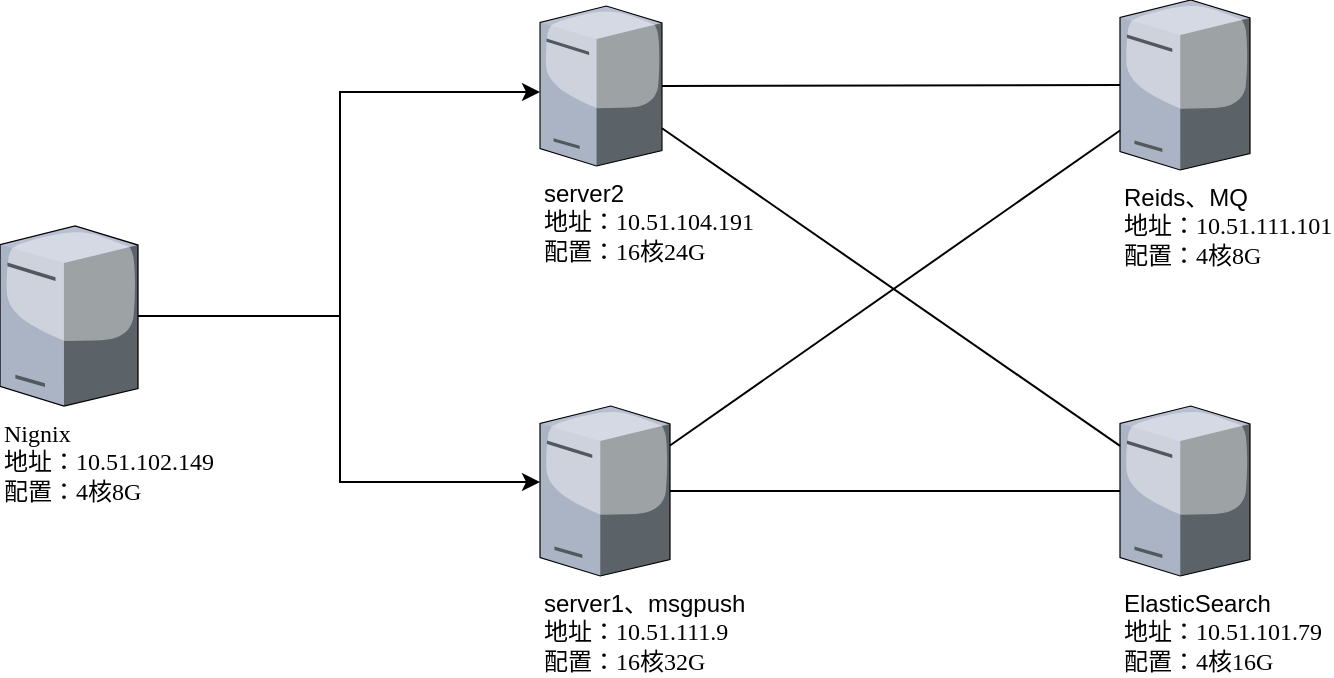 <mxfile version="12.3.6" type="github" pages="2">
  <diagram name="Page-1" id="822b0af5-4adb-64df-f703-e8dfc1f81529">
    <mxGraphModel dx="1408" dy="780" grid="1" gridSize="10" guides="1" tooltips="1" connect="1" arrows="1" fold="1" page="1" pageScale="1" pageWidth="1100" pageHeight="850" background="#ffffff" math="0" shadow="0">
      <root>
        <mxCell id="0"/>
        <mxCell id="1" parent="0"/>
        <mxCell id="YebDAhcAzua6jeqCLET5-9" style="edgeStyle=orthogonalEdgeStyle;rounded=0;orthogonalLoop=1;jettySize=auto;html=1;" parent="1" source="7d933b09d9755ecc-9" target="YebDAhcAzua6jeqCLET5-1" edge="1">
          <mxGeometry relative="1" as="geometry">
            <mxPoint x="270" y="150" as="targetPoint"/>
            <Array as="points">
              <mxPoint x="290" y="325"/>
              <mxPoint x="290" y="213"/>
            </Array>
          </mxGeometry>
        </mxCell>
        <mxCell id="YebDAhcAzua6jeqCLET5-10" style="edgeStyle=orthogonalEdgeStyle;rounded=0;orthogonalLoop=1;jettySize=auto;html=1;" parent="1" source="7d933b09d9755ecc-9" target="YebDAhcAzua6jeqCLET5-2" edge="1">
          <mxGeometry relative="1" as="geometry">
            <Array as="points">
              <mxPoint x="290" y="325"/>
              <mxPoint x="290" y="408"/>
            </Array>
          </mxGeometry>
        </mxCell>
        <mxCell id="7d933b09d9755ecc-9" value="Nignix&lt;br&gt;地址：10.51.102.149&lt;br&gt;配置：4核8G" style="verticalLabelPosition=bottom;aspect=fixed;html=1;verticalAlign=top;strokeColor=none;shape=mxgraph.citrix.tower_server;rounded=0;shadow=0;comic=0;fontFamily=Verdana;align=left;" parent="1" vertex="1">
          <mxGeometry x="120" y="280" width="69" height="90" as="geometry"/>
        </mxCell>
        <mxCell id="YebDAhcAzua6jeqCLET5-1" value="server2&lt;br&gt;&lt;span style=&quot;font-family: &amp;#34;verdana&amp;#34;&quot;&gt;地址：&lt;/span&gt;&lt;font face=&quot;verdana&quot;&gt;10.51.104.191&lt;/font&gt;&lt;br style=&quot;font-family: &amp;#34;verdana&amp;#34;&quot;&gt;&lt;span style=&quot;font-family: &amp;#34;verdana&amp;#34;&quot;&gt;配置：16核24G&lt;/span&gt;" style="verticalLabelPosition=bottom;aspect=fixed;html=1;verticalAlign=top;strokeColor=none;align=left;outlineConnect=0;shape=mxgraph.citrix.license_server;" parent="1" vertex="1">
          <mxGeometry x="390" y="170" width="61" height="80" as="geometry"/>
        </mxCell>
        <mxCell id="YebDAhcAzua6jeqCLET5-2" value="server1、msgpush&lt;br&gt;&lt;span style=&quot;font-family: &amp;#34;verdana&amp;#34;&quot;&gt;地址：&lt;/span&gt;&lt;font face=&quot;verdana&quot;&gt;10.51.111.9&lt;/font&gt;&lt;br style=&quot;font-family: &amp;#34;verdana&amp;#34;&quot;&gt;&lt;span style=&quot;font-family: &amp;#34;verdana&amp;#34;&quot;&gt;配置：16核32G&lt;/span&gt;" style="verticalLabelPosition=bottom;aspect=fixed;html=1;verticalAlign=top;strokeColor=none;align=left;outlineConnect=0;shape=mxgraph.citrix.license_server;" parent="1" vertex="1">
          <mxGeometry x="390" y="370" width="65" height="85" as="geometry"/>
        </mxCell>
        <mxCell id="YebDAhcAzua6jeqCLET5-11" value="Reids、MQ&lt;br&gt;&lt;span style=&quot;font-family: &amp;#34;verdana&amp;#34;&quot;&gt;地址：&lt;/span&gt;&lt;font face=&quot;verdana&quot;&gt;10.51.111.101&lt;/font&gt;&lt;br style=&quot;font-family: &amp;#34;verdana&amp;#34;&quot;&gt;&lt;span style=&quot;font-family: &amp;#34;verdana&amp;#34;&quot;&gt;配置：4核8G&lt;/span&gt;" style="verticalLabelPosition=bottom;aspect=fixed;html=1;verticalAlign=top;strokeColor=none;align=left;outlineConnect=0;shape=mxgraph.citrix.license_server;" parent="1" vertex="1">
          <mxGeometry x="680" y="167" width="65" height="85" as="geometry"/>
        </mxCell>
        <mxCell id="YebDAhcAzua6jeqCLET5-12" value="ElasticSearch&lt;br&gt;&lt;span style=&quot;font-family: &amp;#34;verdana&amp;#34;&quot;&gt;地址：&lt;/span&gt;&lt;font face=&quot;verdana&quot;&gt;10.51.101.79&lt;/font&gt;&lt;br&gt;&lt;span style=&quot;font-family: &amp;#34;verdana&amp;#34;&quot;&gt;配置：4核16G&lt;/span&gt;" style="verticalLabelPosition=bottom;aspect=fixed;html=1;verticalAlign=top;strokeColor=none;align=left;outlineConnect=0;shape=mxgraph.citrix.license_server;" parent="1" vertex="1">
          <mxGeometry x="680" y="370" width="65" height="85" as="geometry"/>
        </mxCell>
        <mxCell id="YebDAhcAzua6jeqCLET5-25" value="" style="endArrow=none;html=1;" parent="1" source="YebDAhcAzua6jeqCLET5-2" target="YebDAhcAzua6jeqCLET5-11" edge="1">
          <mxGeometry width="50" height="50" relative="1" as="geometry">
            <mxPoint x="490" y="400" as="sourcePoint"/>
            <mxPoint x="540" y="350" as="targetPoint"/>
          </mxGeometry>
        </mxCell>
        <mxCell id="YebDAhcAzua6jeqCLET5-26" value="" style="endArrow=none;html=1;" parent="1" source="YebDAhcAzua6jeqCLET5-1" target="YebDAhcAzua6jeqCLET5-11" edge="1">
          <mxGeometry width="50" height="50" relative="1" as="geometry">
            <mxPoint x="470" y="209.75" as="sourcePoint"/>
            <mxPoint x="695" y="52.25" as="targetPoint"/>
          </mxGeometry>
        </mxCell>
        <mxCell id="YebDAhcAzua6jeqCLET5-27" value="" style="endArrow=none;html=1;" parent="1" source="YebDAhcAzua6jeqCLET5-1" target="YebDAhcAzua6jeqCLET5-12" edge="1">
          <mxGeometry width="50" height="50" relative="1" as="geometry">
            <mxPoint x="470" y="324.948" as="sourcePoint"/>
            <mxPoint x="699" y="324.556" as="targetPoint"/>
          </mxGeometry>
        </mxCell>
        <mxCell id="YebDAhcAzua6jeqCLET5-28" value="" style="endArrow=none;html=1;" parent="1" source="YebDAhcAzua6jeqCLET5-2" target="YebDAhcAzua6jeqCLET5-12" edge="1">
          <mxGeometry width="50" height="50" relative="1" as="geometry">
            <mxPoint x="590" y="510.152" as="sourcePoint"/>
            <mxPoint x="819" y="668.961" as="targetPoint"/>
          </mxGeometry>
        </mxCell>
      </root>
    </mxGraphModel>
  </diagram>
  <diagram id="l7yy2-u0RKWYc45jp7N0" name="第 2 页">
    <mxGraphModel dx="1173" dy="650" grid="1" gridSize="10" guides="1" tooltips="1" connect="1" arrows="1" fold="1" page="1" pageScale="1" pageWidth="827" pageHeight="1169" math="0" shadow="0">
      <root>
        <mxCell id="gEaUgJ6nTXOq8dLu94BD-0"/>
        <mxCell id="gEaUgJ6nTXOq8dLu94BD-1" parent="gEaUgJ6nTXOq8dLu94BD-0"/>
      </root>
    </mxGraphModel>
  </diagram>
</mxfile>
